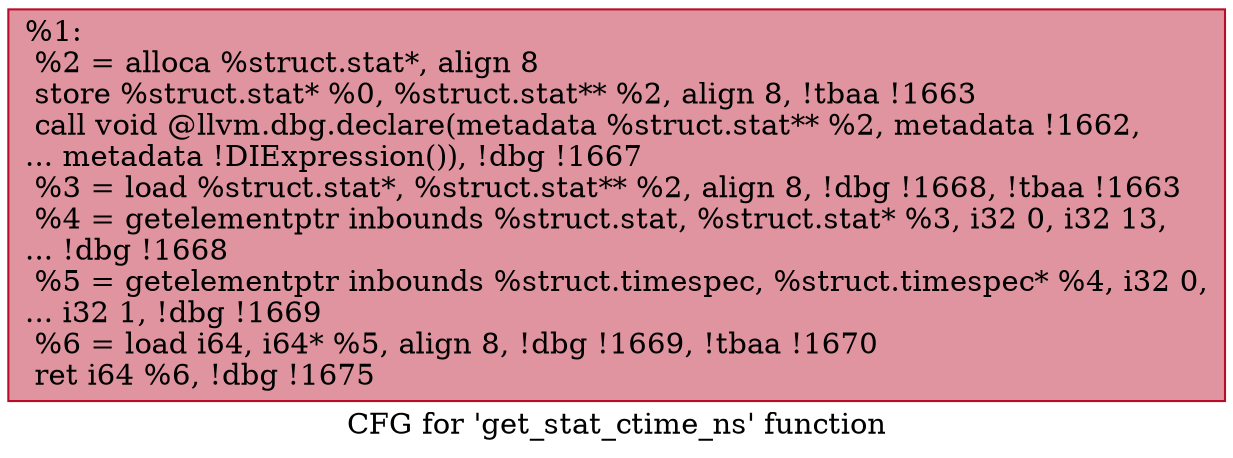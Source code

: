 digraph "CFG for 'get_stat_ctime_ns' function" {
	label="CFG for 'get_stat_ctime_ns' function";

	Node0x1694de0 [shape=record,color="#b70d28ff", style=filled, fillcolor="#b70d2870",label="{%1:\l  %2 = alloca %struct.stat*, align 8\l  store %struct.stat* %0, %struct.stat** %2, align 8, !tbaa !1663\l  call void @llvm.dbg.declare(metadata %struct.stat** %2, metadata !1662,\l... metadata !DIExpression()), !dbg !1667\l  %3 = load %struct.stat*, %struct.stat** %2, align 8, !dbg !1668, !tbaa !1663\l  %4 = getelementptr inbounds %struct.stat, %struct.stat* %3, i32 0, i32 13,\l... !dbg !1668\l  %5 = getelementptr inbounds %struct.timespec, %struct.timespec* %4, i32 0,\l... i32 1, !dbg !1669\l  %6 = load i64, i64* %5, align 8, !dbg !1669, !tbaa !1670\l  ret i64 %6, !dbg !1675\l}"];
}
